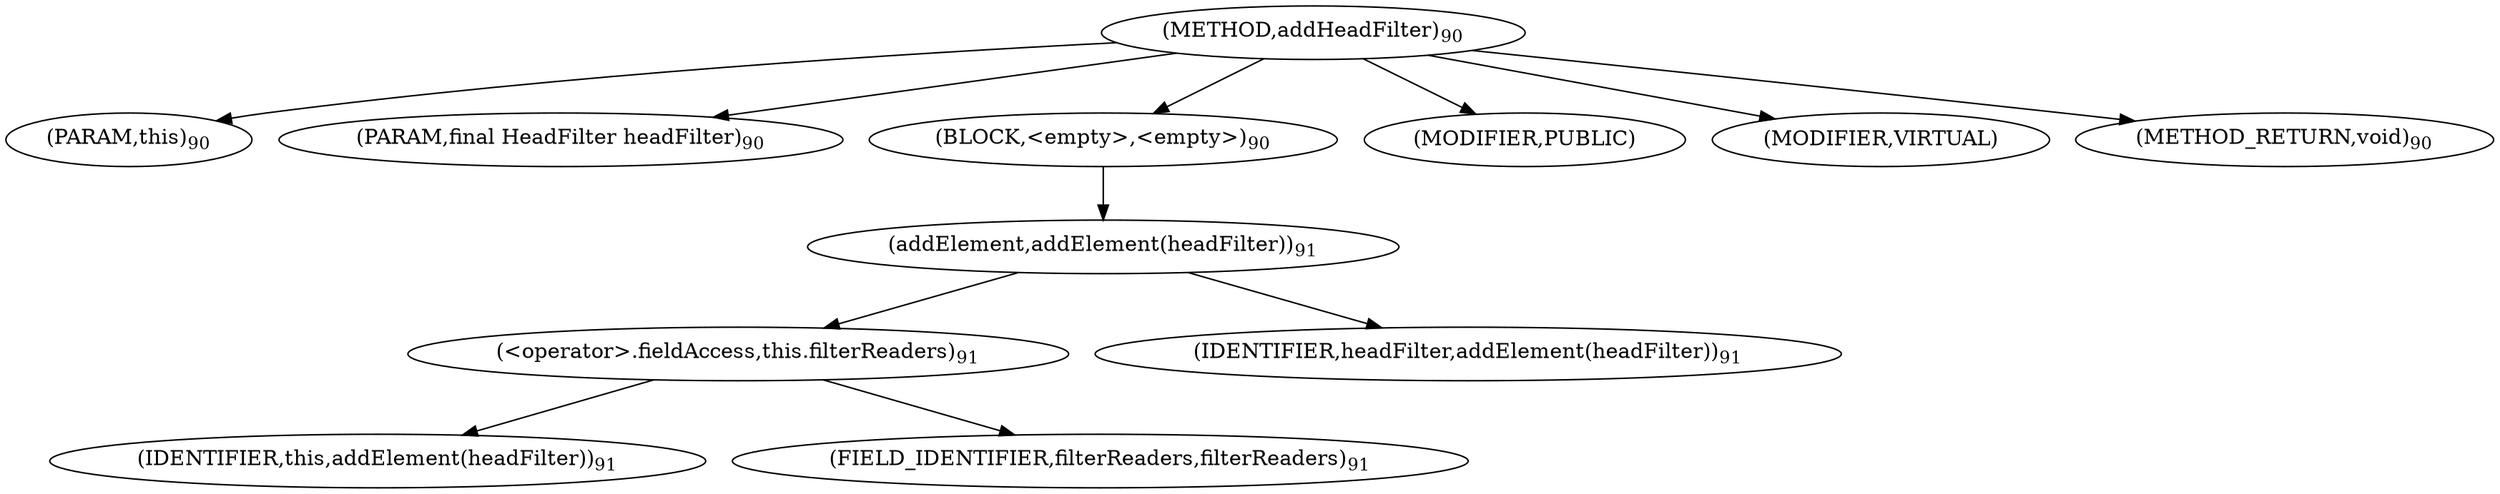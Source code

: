 digraph "addHeadFilter" {  
"81" [label = <(METHOD,addHeadFilter)<SUB>90</SUB>> ]
"82" [label = <(PARAM,this)<SUB>90</SUB>> ]
"83" [label = <(PARAM,final HeadFilter headFilter)<SUB>90</SUB>> ]
"84" [label = <(BLOCK,&lt;empty&gt;,&lt;empty&gt;)<SUB>90</SUB>> ]
"85" [label = <(addElement,addElement(headFilter))<SUB>91</SUB>> ]
"86" [label = <(&lt;operator&gt;.fieldAccess,this.filterReaders)<SUB>91</SUB>> ]
"87" [label = <(IDENTIFIER,this,addElement(headFilter))<SUB>91</SUB>> ]
"88" [label = <(FIELD_IDENTIFIER,filterReaders,filterReaders)<SUB>91</SUB>> ]
"89" [label = <(IDENTIFIER,headFilter,addElement(headFilter))<SUB>91</SUB>> ]
"90" [label = <(MODIFIER,PUBLIC)> ]
"91" [label = <(MODIFIER,VIRTUAL)> ]
"92" [label = <(METHOD_RETURN,void)<SUB>90</SUB>> ]
  "81" -> "82" 
  "81" -> "83" 
  "81" -> "84" 
  "81" -> "90" 
  "81" -> "91" 
  "81" -> "92" 
  "84" -> "85" 
  "85" -> "86" 
  "85" -> "89" 
  "86" -> "87" 
  "86" -> "88" 
}
